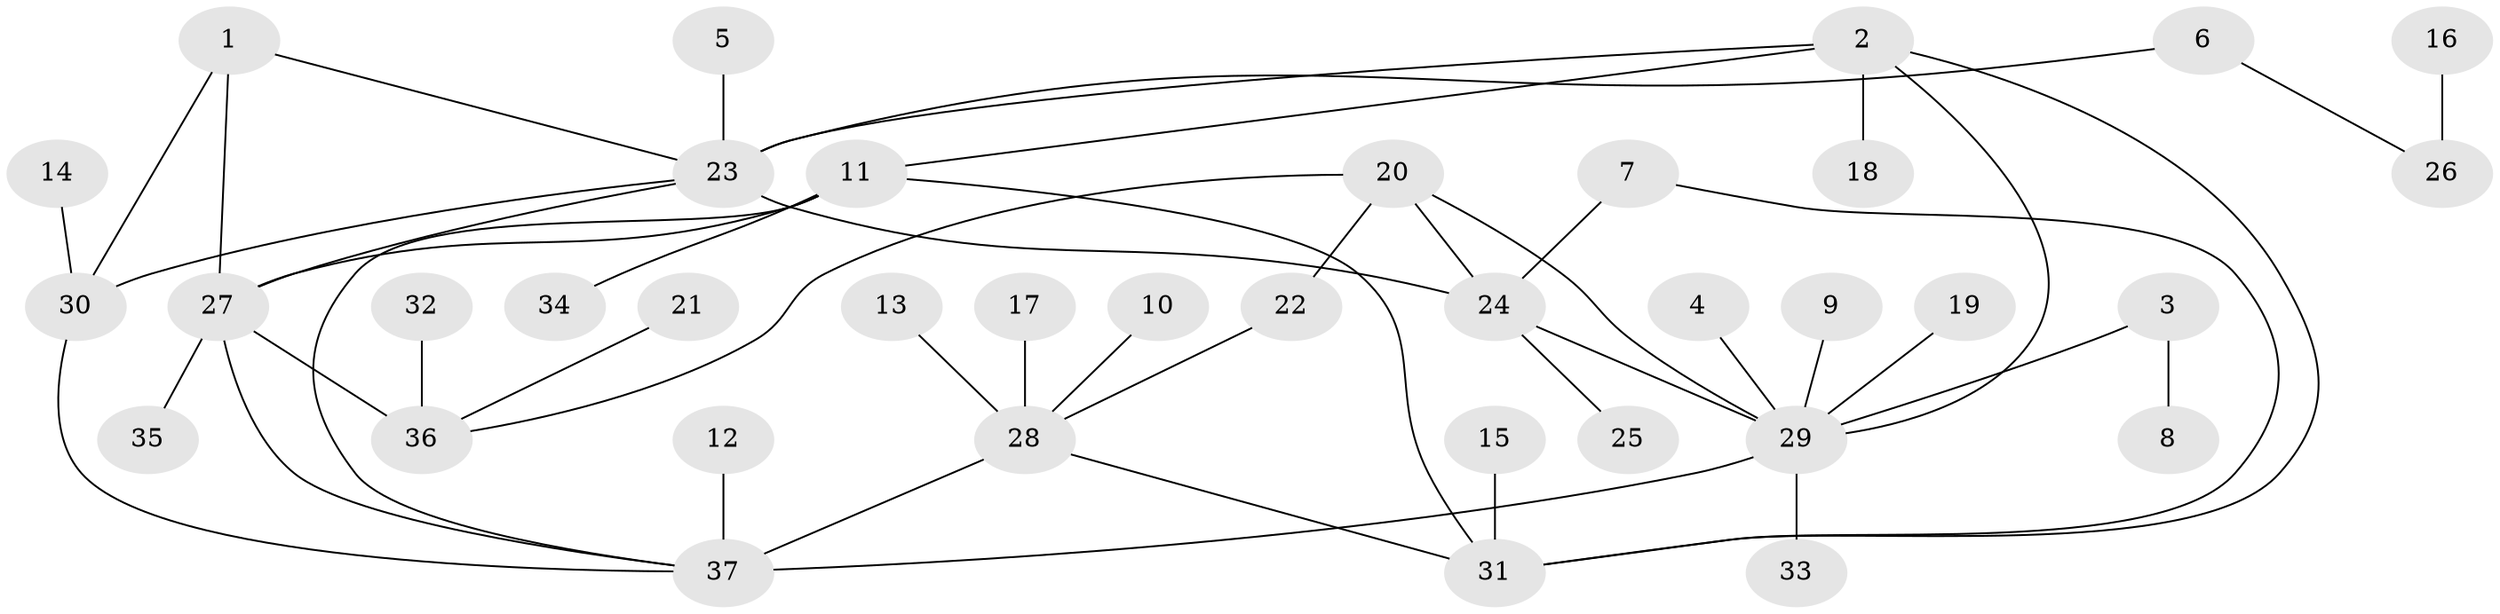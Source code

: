 // original degree distribution, {3: 0.04054054054054054, 10: 0.013513513513513514, 5: 0.04054054054054054, 4: 0.04054054054054054, 9: 0.013513513513513514, 6: 0.02702702702702703, 7: 0.05405405405405406, 11: 0.013513513513513514, 2: 0.21621621621621623, 1: 0.5405405405405406}
// Generated by graph-tools (version 1.1) at 2025/37/03/04/25 23:37:50]
// undirected, 37 vertices, 49 edges
graph export_dot {
  node [color=gray90,style=filled];
  1;
  2;
  3;
  4;
  5;
  6;
  7;
  8;
  9;
  10;
  11;
  12;
  13;
  14;
  15;
  16;
  17;
  18;
  19;
  20;
  21;
  22;
  23;
  24;
  25;
  26;
  27;
  28;
  29;
  30;
  31;
  32;
  33;
  34;
  35;
  36;
  37;
  1 -- 23 [weight=1.0];
  1 -- 27 [weight=1.0];
  1 -- 30 [weight=1.0];
  2 -- 11 [weight=1.0];
  2 -- 18 [weight=1.0];
  2 -- 23 [weight=1.0];
  2 -- 29 [weight=1.0];
  2 -- 31 [weight=1.0];
  3 -- 8 [weight=1.0];
  3 -- 29 [weight=1.0];
  4 -- 29 [weight=1.0];
  5 -- 23 [weight=1.0];
  6 -- 23 [weight=1.0];
  6 -- 26 [weight=1.0];
  7 -- 24 [weight=1.0];
  7 -- 31 [weight=1.0];
  9 -- 29 [weight=1.0];
  10 -- 28 [weight=1.0];
  11 -- 27 [weight=1.0];
  11 -- 31 [weight=1.0];
  11 -- 34 [weight=1.0];
  11 -- 37 [weight=1.0];
  12 -- 37 [weight=1.0];
  13 -- 28 [weight=1.0];
  14 -- 30 [weight=1.0];
  15 -- 31 [weight=1.0];
  16 -- 26 [weight=1.0];
  17 -- 28 [weight=1.0];
  19 -- 29 [weight=1.0];
  20 -- 22 [weight=1.0];
  20 -- 24 [weight=1.0];
  20 -- 29 [weight=1.0];
  20 -- 36 [weight=1.0];
  21 -- 36 [weight=1.0];
  22 -- 28 [weight=1.0];
  23 -- 24 [weight=2.0];
  23 -- 27 [weight=1.0];
  23 -- 30 [weight=1.0];
  24 -- 25 [weight=1.0];
  24 -- 29 [weight=1.0];
  27 -- 35 [weight=1.0];
  27 -- 36 [weight=2.0];
  27 -- 37 [weight=1.0];
  28 -- 31 [weight=1.0];
  28 -- 37 [weight=2.0];
  29 -- 33 [weight=1.0];
  29 -- 37 [weight=1.0];
  30 -- 37 [weight=1.0];
  32 -- 36 [weight=1.0];
}
